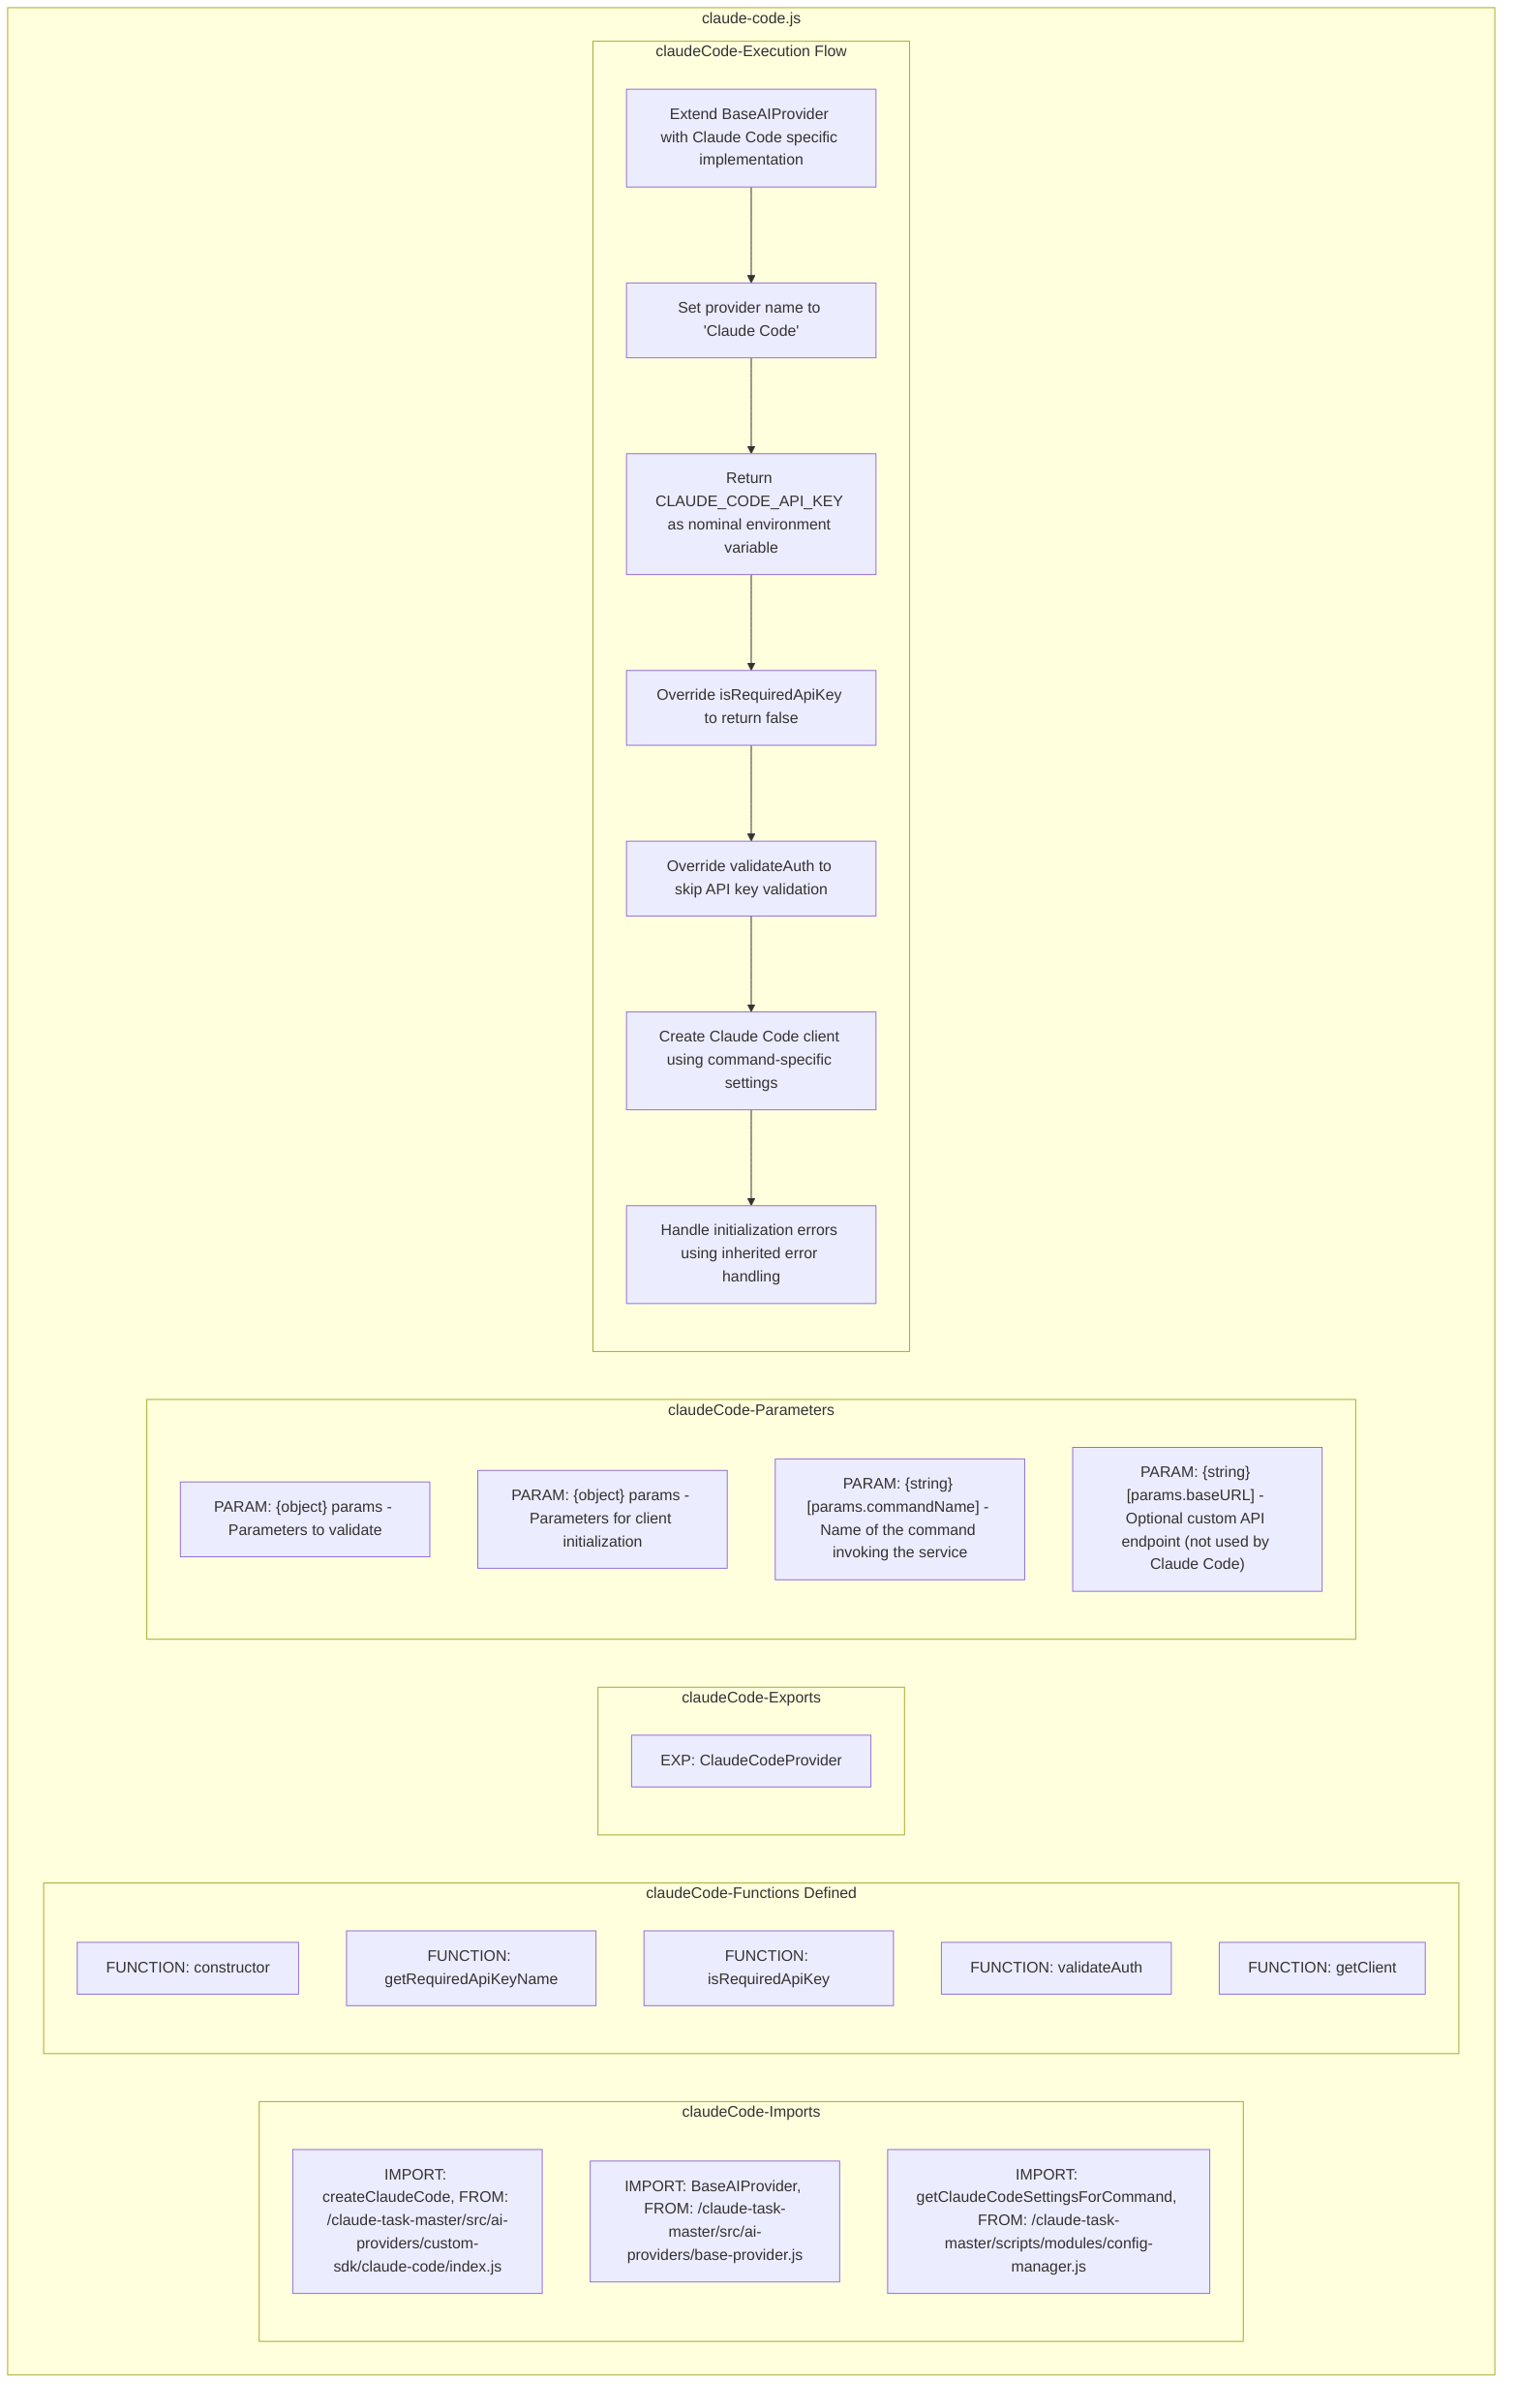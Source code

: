 flowchart TB
    subgraph claudeCode-Imports["claudeCode-Imports"]
        I1["IMPORT: createClaudeCode, FROM: /claude-task-master/src/ai-providers/custom-sdk/claude-code/index.js"]
        I2["IMPORT: BaseAIProvider, FROM: /claude-task-master/src/ai-providers/base-provider.js"]
        I3["IMPORT: getClaudeCodeSettingsForCommand, FROM: /claude-task-master/scripts/modules/config-manager.js"]
    end
    
    subgraph claudeCode-FunctionsDefined["claudeCode-Functions Defined"]
        FU1["FUNCTION: constructor"]
        FU2["FUNCTION: getRequiredApiKeyName"]
        FU3["FUNCTION: isRequiredApiKey"]
        FU4["FUNCTION: validateAuth"]
        FU5["FUNCTION: getClient"]
    end
    
    subgraph claudeCode-Exports["claudeCode-Exports"]
        E1["EXP: ClaudeCodeProvider"]
    end
    
    subgraph claudeCode-Parameters["claudeCode-Parameters"]
        P1["PARAM: {object} params - Parameters to validate"]
        P2["PARAM: {object} params - Parameters for client initialization"]
        P3["PARAM: {string} [params.commandName] - Name of the command invoking the service"]
        P4["PARAM: {string} [params.baseURL] - Optional custom API endpoint (not used by Claude Code)"]
    end
    
    subgraph claudeCode-ExecutionFlow["claudeCode-Execution Flow"]
        FL1["Extend BaseAIProvider with Claude Code specific implementation"]
        FL2["Set provider name to 'Claude Code'"]
        FL3["Return CLAUDE_CODE_API_KEY as nominal environment variable"]
        FL4["Override isRequiredApiKey to return false"]
        FL5["Override validateAuth to skip API key validation"]
        FL6["Create Claude Code client using command-specific settings"]
        FL7["Handle initialization errors using inherited error handling"]
    end
    
    subgraph claudeCode["claude-code.js"]
        claudeCode-Imports
        claudeCode-FunctionsDefined
        claudeCode-Exports
        claudeCode-Parameters
        claudeCode-ExecutionFlow
    end
    
    FL1 --> FL2
    FL2 --> FL3
    FL3 --> FL4
    FL4 --> FL5
    FL5 --> FL6
    FL6 --> FL7